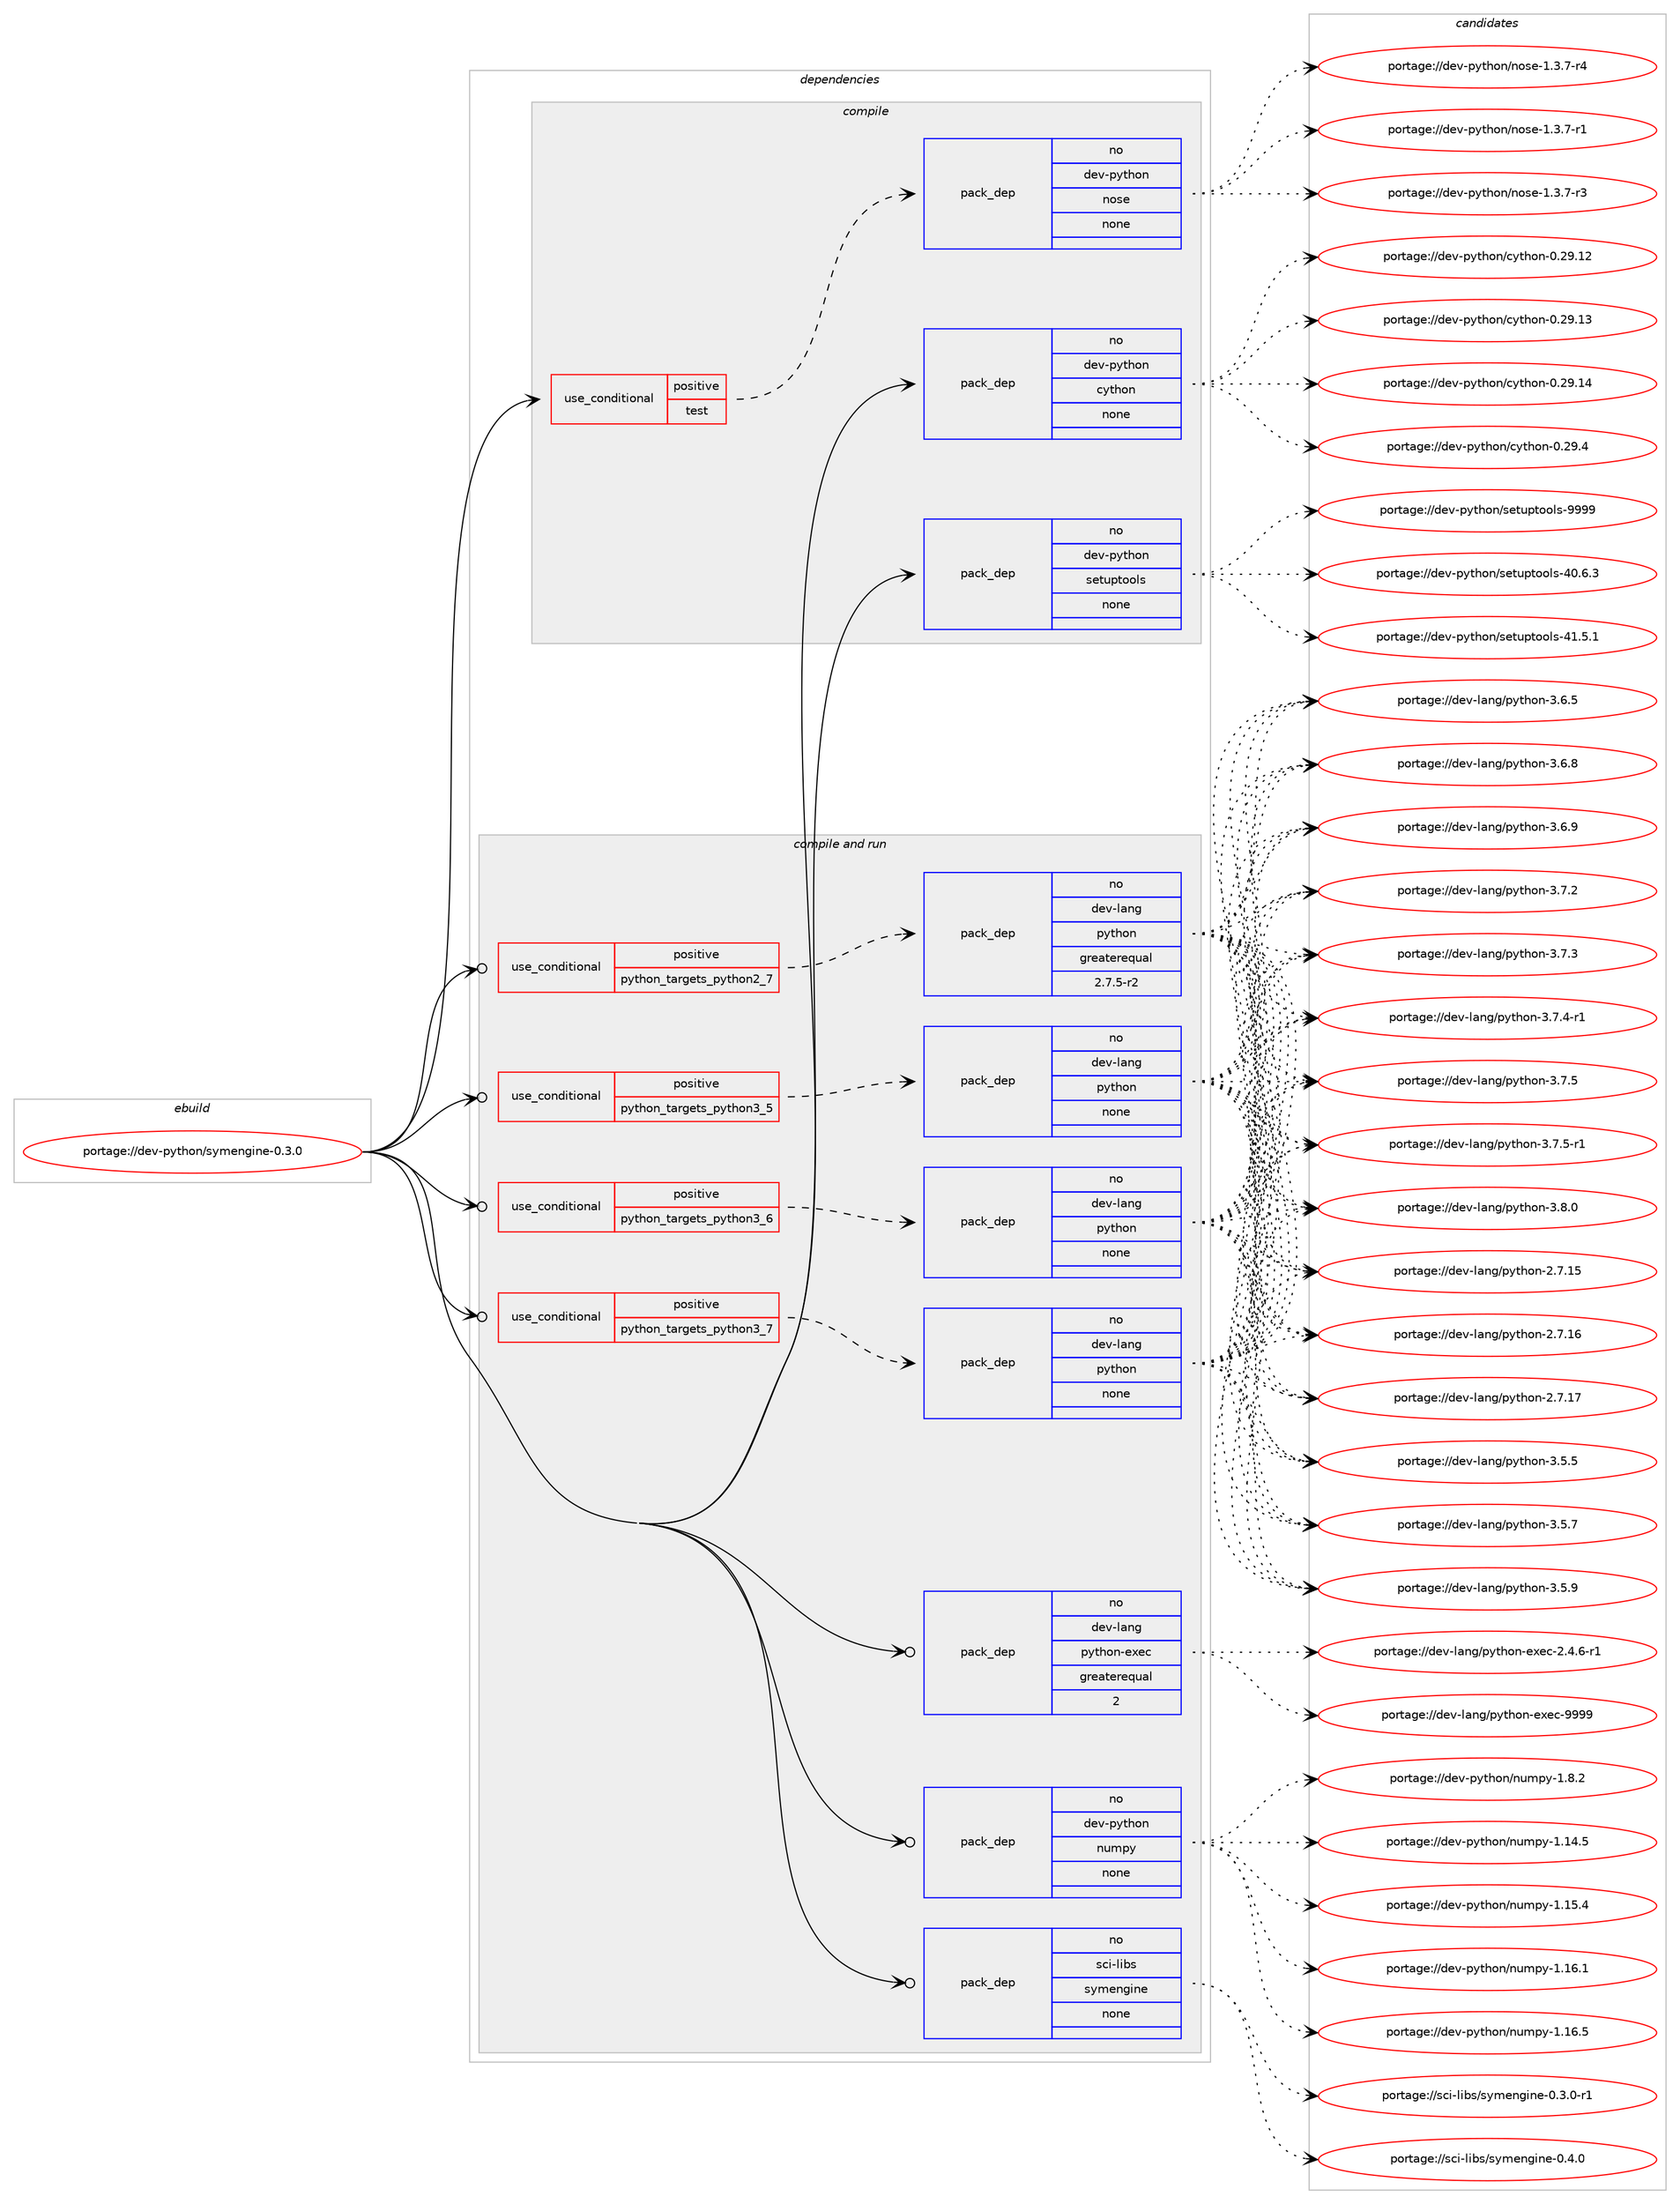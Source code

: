 digraph prolog {

# *************
# Graph options
# *************

newrank=true;
concentrate=true;
compound=true;
graph [rankdir=LR,fontname=Helvetica,fontsize=10,ranksep=1.5];#, ranksep=2.5, nodesep=0.2];
edge  [arrowhead=vee];
node  [fontname=Helvetica,fontsize=10];

# **********
# The ebuild
# **********

subgraph cluster_leftcol {
color=gray;
rank=same;
label=<<i>ebuild</i>>;
id [label="portage://dev-python/symengine-0.3.0", color=red, width=4, href="../dev-python/symengine-0.3.0.svg"];
}

# ****************
# The dependencies
# ****************

subgraph cluster_midcol {
color=gray;
label=<<i>dependencies</i>>;
subgraph cluster_compile {
fillcolor="#eeeeee";
style=filled;
label=<<i>compile</i>>;
subgraph cond39428 {
dependency174736 [label=<<TABLE BORDER="0" CELLBORDER="1" CELLSPACING="0" CELLPADDING="4"><TR><TD ROWSPAN="3" CELLPADDING="10">use_conditional</TD></TR><TR><TD>positive</TD></TR><TR><TD>test</TD></TR></TABLE>>, shape=none, color=red];
subgraph pack131904 {
dependency174737 [label=<<TABLE BORDER="0" CELLBORDER="1" CELLSPACING="0" CELLPADDING="4" WIDTH="220"><TR><TD ROWSPAN="6" CELLPADDING="30">pack_dep</TD></TR><TR><TD WIDTH="110">no</TD></TR><TR><TD>dev-python</TD></TR><TR><TD>nose</TD></TR><TR><TD>none</TD></TR><TR><TD></TD></TR></TABLE>>, shape=none, color=blue];
}
dependency174736:e -> dependency174737:w [weight=20,style="dashed",arrowhead="vee"];
}
id:e -> dependency174736:w [weight=20,style="solid",arrowhead="vee"];
subgraph pack131905 {
dependency174738 [label=<<TABLE BORDER="0" CELLBORDER="1" CELLSPACING="0" CELLPADDING="4" WIDTH="220"><TR><TD ROWSPAN="6" CELLPADDING="30">pack_dep</TD></TR><TR><TD WIDTH="110">no</TD></TR><TR><TD>dev-python</TD></TR><TR><TD>cython</TD></TR><TR><TD>none</TD></TR><TR><TD></TD></TR></TABLE>>, shape=none, color=blue];
}
id:e -> dependency174738:w [weight=20,style="solid",arrowhead="vee"];
subgraph pack131906 {
dependency174739 [label=<<TABLE BORDER="0" CELLBORDER="1" CELLSPACING="0" CELLPADDING="4" WIDTH="220"><TR><TD ROWSPAN="6" CELLPADDING="30">pack_dep</TD></TR><TR><TD WIDTH="110">no</TD></TR><TR><TD>dev-python</TD></TR><TR><TD>setuptools</TD></TR><TR><TD>none</TD></TR><TR><TD></TD></TR></TABLE>>, shape=none, color=blue];
}
id:e -> dependency174739:w [weight=20,style="solid",arrowhead="vee"];
}
subgraph cluster_compileandrun {
fillcolor="#eeeeee";
style=filled;
label=<<i>compile and run</i>>;
subgraph cond39429 {
dependency174740 [label=<<TABLE BORDER="0" CELLBORDER="1" CELLSPACING="0" CELLPADDING="4"><TR><TD ROWSPAN="3" CELLPADDING="10">use_conditional</TD></TR><TR><TD>positive</TD></TR><TR><TD>python_targets_python2_7</TD></TR></TABLE>>, shape=none, color=red];
subgraph pack131907 {
dependency174741 [label=<<TABLE BORDER="0" CELLBORDER="1" CELLSPACING="0" CELLPADDING="4" WIDTH="220"><TR><TD ROWSPAN="6" CELLPADDING="30">pack_dep</TD></TR><TR><TD WIDTH="110">no</TD></TR><TR><TD>dev-lang</TD></TR><TR><TD>python</TD></TR><TR><TD>greaterequal</TD></TR><TR><TD>2.7.5-r2</TD></TR></TABLE>>, shape=none, color=blue];
}
dependency174740:e -> dependency174741:w [weight=20,style="dashed",arrowhead="vee"];
}
id:e -> dependency174740:w [weight=20,style="solid",arrowhead="odotvee"];
subgraph cond39430 {
dependency174742 [label=<<TABLE BORDER="0" CELLBORDER="1" CELLSPACING="0" CELLPADDING="4"><TR><TD ROWSPAN="3" CELLPADDING="10">use_conditional</TD></TR><TR><TD>positive</TD></TR><TR><TD>python_targets_python3_5</TD></TR></TABLE>>, shape=none, color=red];
subgraph pack131908 {
dependency174743 [label=<<TABLE BORDER="0" CELLBORDER="1" CELLSPACING="0" CELLPADDING="4" WIDTH="220"><TR><TD ROWSPAN="6" CELLPADDING="30">pack_dep</TD></TR><TR><TD WIDTH="110">no</TD></TR><TR><TD>dev-lang</TD></TR><TR><TD>python</TD></TR><TR><TD>none</TD></TR><TR><TD></TD></TR></TABLE>>, shape=none, color=blue];
}
dependency174742:e -> dependency174743:w [weight=20,style="dashed",arrowhead="vee"];
}
id:e -> dependency174742:w [weight=20,style="solid",arrowhead="odotvee"];
subgraph cond39431 {
dependency174744 [label=<<TABLE BORDER="0" CELLBORDER="1" CELLSPACING="0" CELLPADDING="4"><TR><TD ROWSPAN="3" CELLPADDING="10">use_conditional</TD></TR><TR><TD>positive</TD></TR><TR><TD>python_targets_python3_6</TD></TR></TABLE>>, shape=none, color=red];
subgraph pack131909 {
dependency174745 [label=<<TABLE BORDER="0" CELLBORDER="1" CELLSPACING="0" CELLPADDING="4" WIDTH="220"><TR><TD ROWSPAN="6" CELLPADDING="30">pack_dep</TD></TR><TR><TD WIDTH="110">no</TD></TR><TR><TD>dev-lang</TD></TR><TR><TD>python</TD></TR><TR><TD>none</TD></TR><TR><TD></TD></TR></TABLE>>, shape=none, color=blue];
}
dependency174744:e -> dependency174745:w [weight=20,style="dashed",arrowhead="vee"];
}
id:e -> dependency174744:w [weight=20,style="solid",arrowhead="odotvee"];
subgraph cond39432 {
dependency174746 [label=<<TABLE BORDER="0" CELLBORDER="1" CELLSPACING="0" CELLPADDING="4"><TR><TD ROWSPAN="3" CELLPADDING="10">use_conditional</TD></TR><TR><TD>positive</TD></TR><TR><TD>python_targets_python3_7</TD></TR></TABLE>>, shape=none, color=red];
subgraph pack131910 {
dependency174747 [label=<<TABLE BORDER="0" CELLBORDER="1" CELLSPACING="0" CELLPADDING="4" WIDTH="220"><TR><TD ROWSPAN="6" CELLPADDING="30">pack_dep</TD></TR><TR><TD WIDTH="110">no</TD></TR><TR><TD>dev-lang</TD></TR><TR><TD>python</TD></TR><TR><TD>none</TD></TR><TR><TD></TD></TR></TABLE>>, shape=none, color=blue];
}
dependency174746:e -> dependency174747:w [weight=20,style="dashed",arrowhead="vee"];
}
id:e -> dependency174746:w [weight=20,style="solid",arrowhead="odotvee"];
subgraph pack131911 {
dependency174748 [label=<<TABLE BORDER="0" CELLBORDER="1" CELLSPACING="0" CELLPADDING="4" WIDTH="220"><TR><TD ROWSPAN="6" CELLPADDING="30">pack_dep</TD></TR><TR><TD WIDTH="110">no</TD></TR><TR><TD>dev-lang</TD></TR><TR><TD>python-exec</TD></TR><TR><TD>greaterequal</TD></TR><TR><TD>2</TD></TR></TABLE>>, shape=none, color=blue];
}
id:e -> dependency174748:w [weight=20,style="solid",arrowhead="odotvee"];
subgraph pack131912 {
dependency174749 [label=<<TABLE BORDER="0" CELLBORDER="1" CELLSPACING="0" CELLPADDING="4" WIDTH="220"><TR><TD ROWSPAN="6" CELLPADDING="30">pack_dep</TD></TR><TR><TD WIDTH="110">no</TD></TR><TR><TD>dev-python</TD></TR><TR><TD>numpy</TD></TR><TR><TD>none</TD></TR><TR><TD></TD></TR></TABLE>>, shape=none, color=blue];
}
id:e -> dependency174749:w [weight=20,style="solid",arrowhead="odotvee"];
subgraph pack131913 {
dependency174750 [label=<<TABLE BORDER="0" CELLBORDER="1" CELLSPACING="0" CELLPADDING="4" WIDTH="220"><TR><TD ROWSPAN="6" CELLPADDING="30">pack_dep</TD></TR><TR><TD WIDTH="110">no</TD></TR><TR><TD>sci-libs</TD></TR><TR><TD>symengine</TD></TR><TR><TD>none</TD></TR><TR><TD></TD></TR></TABLE>>, shape=none, color=blue];
}
id:e -> dependency174750:w [weight=20,style="solid",arrowhead="odotvee"];
}
subgraph cluster_run {
fillcolor="#eeeeee";
style=filled;
label=<<i>run</i>>;
}
}

# **************
# The candidates
# **************

subgraph cluster_choices {
rank=same;
color=gray;
label=<<i>candidates</i>>;

subgraph choice131904 {
color=black;
nodesep=1;
choiceportage10010111845112121116104111110471101111151014549465146554511449 [label="portage://dev-python/nose-1.3.7-r1", color=red, width=4,href="../dev-python/nose-1.3.7-r1.svg"];
choiceportage10010111845112121116104111110471101111151014549465146554511451 [label="portage://dev-python/nose-1.3.7-r3", color=red, width=4,href="../dev-python/nose-1.3.7-r3.svg"];
choiceportage10010111845112121116104111110471101111151014549465146554511452 [label="portage://dev-python/nose-1.3.7-r4", color=red, width=4,href="../dev-python/nose-1.3.7-r4.svg"];
dependency174737:e -> choiceportage10010111845112121116104111110471101111151014549465146554511449:w [style=dotted,weight="100"];
dependency174737:e -> choiceportage10010111845112121116104111110471101111151014549465146554511451:w [style=dotted,weight="100"];
dependency174737:e -> choiceportage10010111845112121116104111110471101111151014549465146554511452:w [style=dotted,weight="100"];
}
subgraph choice131905 {
color=black;
nodesep=1;
choiceportage1001011184511212111610411111047991211161041111104548465057464950 [label="portage://dev-python/cython-0.29.12", color=red, width=4,href="../dev-python/cython-0.29.12.svg"];
choiceportage1001011184511212111610411111047991211161041111104548465057464951 [label="portage://dev-python/cython-0.29.13", color=red, width=4,href="../dev-python/cython-0.29.13.svg"];
choiceportage1001011184511212111610411111047991211161041111104548465057464952 [label="portage://dev-python/cython-0.29.14", color=red, width=4,href="../dev-python/cython-0.29.14.svg"];
choiceportage10010111845112121116104111110479912111610411111045484650574652 [label="portage://dev-python/cython-0.29.4", color=red, width=4,href="../dev-python/cython-0.29.4.svg"];
dependency174738:e -> choiceportage1001011184511212111610411111047991211161041111104548465057464950:w [style=dotted,weight="100"];
dependency174738:e -> choiceportage1001011184511212111610411111047991211161041111104548465057464951:w [style=dotted,weight="100"];
dependency174738:e -> choiceportage1001011184511212111610411111047991211161041111104548465057464952:w [style=dotted,weight="100"];
dependency174738:e -> choiceportage10010111845112121116104111110479912111610411111045484650574652:w [style=dotted,weight="100"];
}
subgraph choice131906 {
color=black;
nodesep=1;
choiceportage100101118451121211161041111104711510111611711211611111110811545524846544651 [label="portage://dev-python/setuptools-40.6.3", color=red, width=4,href="../dev-python/setuptools-40.6.3.svg"];
choiceportage100101118451121211161041111104711510111611711211611111110811545524946534649 [label="portage://dev-python/setuptools-41.5.1", color=red, width=4,href="../dev-python/setuptools-41.5.1.svg"];
choiceportage10010111845112121116104111110471151011161171121161111111081154557575757 [label="portage://dev-python/setuptools-9999", color=red, width=4,href="../dev-python/setuptools-9999.svg"];
dependency174739:e -> choiceportage100101118451121211161041111104711510111611711211611111110811545524846544651:w [style=dotted,weight="100"];
dependency174739:e -> choiceportage100101118451121211161041111104711510111611711211611111110811545524946534649:w [style=dotted,weight="100"];
dependency174739:e -> choiceportage10010111845112121116104111110471151011161171121161111111081154557575757:w [style=dotted,weight="100"];
}
subgraph choice131907 {
color=black;
nodesep=1;
choiceportage10010111845108971101034711212111610411111045504655464953 [label="portage://dev-lang/python-2.7.15", color=red, width=4,href="../dev-lang/python-2.7.15.svg"];
choiceportage10010111845108971101034711212111610411111045504655464954 [label="portage://dev-lang/python-2.7.16", color=red, width=4,href="../dev-lang/python-2.7.16.svg"];
choiceportage10010111845108971101034711212111610411111045504655464955 [label="portage://dev-lang/python-2.7.17", color=red, width=4,href="../dev-lang/python-2.7.17.svg"];
choiceportage100101118451089711010347112121116104111110455146534653 [label="portage://dev-lang/python-3.5.5", color=red, width=4,href="../dev-lang/python-3.5.5.svg"];
choiceportage100101118451089711010347112121116104111110455146534655 [label="portage://dev-lang/python-3.5.7", color=red, width=4,href="../dev-lang/python-3.5.7.svg"];
choiceportage100101118451089711010347112121116104111110455146534657 [label="portage://dev-lang/python-3.5.9", color=red, width=4,href="../dev-lang/python-3.5.9.svg"];
choiceportage100101118451089711010347112121116104111110455146544653 [label="portage://dev-lang/python-3.6.5", color=red, width=4,href="../dev-lang/python-3.6.5.svg"];
choiceportage100101118451089711010347112121116104111110455146544656 [label="portage://dev-lang/python-3.6.8", color=red, width=4,href="../dev-lang/python-3.6.8.svg"];
choiceportage100101118451089711010347112121116104111110455146544657 [label="portage://dev-lang/python-3.6.9", color=red, width=4,href="../dev-lang/python-3.6.9.svg"];
choiceportage100101118451089711010347112121116104111110455146554650 [label="portage://dev-lang/python-3.7.2", color=red, width=4,href="../dev-lang/python-3.7.2.svg"];
choiceportage100101118451089711010347112121116104111110455146554651 [label="portage://dev-lang/python-3.7.3", color=red, width=4,href="../dev-lang/python-3.7.3.svg"];
choiceportage1001011184510897110103471121211161041111104551465546524511449 [label="portage://dev-lang/python-3.7.4-r1", color=red, width=4,href="../dev-lang/python-3.7.4-r1.svg"];
choiceportage100101118451089711010347112121116104111110455146554653 [label="portage://dev-lang/python-3.7.5", color=red, width=4,href="../dev-lang/python-3.7.5.svg"];
choiceportage1001011184510897110103471121211161041111104551465546534511449 [label="portage://dev-lang/python-3.7.5-r1", color=red, width=4,href="../dev-lang/python-3.7.5-r1.svg"];
choiceportage100101118451089711010347112121116104111110455146564648 [label="portage://dev-lang/python-3.8.0", color=red, width=4,href="../dev-lang/python-3.8.0.svg"];
dependency174741:e -> choiceportage10010111845108971101034711212111610411111045504655464953:w [style=dotted,weight="100"];
dependency174741:e -> choiceportage10010111845108971101034711212111610411111045504655464954:w [style=dotted,weight="100"];
dependency174741:e -> choiceportage10010111845108971101034711212111610411111045504655464955:w [style=dotted,weight="100"];
dependency174741:e -> choiceportage100101118451089711010347112121116104111110455146534653:w [style=dotted,weight="100"];
dependency174741:e -> choiceportage100101118451089711010347112121116104111110455146534655:w [style=dotted,weight="100"];
dependency174741:e -> choiceportage100101118451089711010347112121116104111110455146534657:w [style=dotted,weight="100"];
dependency174741:e -> choiceportage100101118451089711010347112121116104111110455146544653:w [style=dotted,weight="100"];
dependency174741:e -> choiceportage100101118451089711010347112121116104111110455146544656:w [style=dotted,weight="100"];
dependency174741:e -> choiceportage100101118451089711010347112121116104111110455146544657:w [style=dotted,weight="100"];
dependency174741:e -> choiceportage100101118451089711010347112121116104111110455146554650:w [style=dotted,weight="100"];
dependency174741:e -> choiceportage100101118451089711010347112121116104111110455146554651:w [style=dotted,weight="100"];
dependency174741:e -> choiceportage1001011184510897110103471121211161041111104551465546524511449:w [style=dotted,weight="100"];
dependency174741:e -> choiceportage100101118451089711010347112121116104111110455146554653:w [style=dotted,weight="100"];
dependency174741:e -> choiceportage1001011184510897110103471121211161041111104551465546534511449:w [style=dotted,weight="100"];
dependency174741:e -> choiceportage100101118451089711010347112121116104111110455146564648:w [style=dotted,weight="100"];
}
subgraph choice131908 {
color=black;
nodesep=1;
choiceportage10010111845108971101034711212111610411111045504655464953 [label="portage://dev-lang/python-2.7.15", color=red, width=4,href="../dev-lang/python-2.7.15.svg"];
choiceportage10010111845108971101034711212111610411111045504655464954 [label="portage://dev-lang/python-2.7.16", color=red, width=4,href="../dev-lang/python-2.7.16.svg"];
choiceportage10010111845108971101034711212111610411111045504655464955 [label="portage://dev-lang/python-2.7.17", color=red, width=4,href="../dev-lang/python-2.7.17.svg"];
choiceportage100101118451089711010347112121116104111110455146534653 [label="portage://dev-lang/python-3.5.5", color=red, width=4,href="../dev-lang/python-3.5.5.svg"];
choiceportage100101118451089711010347112121116104111110455146534655 [label="portage://dev-lang/python-3.5.7", color=red, width=4,href="../dev-lang/python-3.5.7.svg"];
choiceportage100101118451089711010347112121116104111110455146534657 [label="portage://dev-lang/python-3.5.9", color=red, width=4,href="../dev-lang/python-3.5.9.svg"];
choiceportage100101118451089711010347112121116104111110455146544653 [label="portage://dev-lang/python-3.6.5", color=red, width=4,href="../dev-lang/python-3.6.5.svg"];
choiceportage100101118451089711010347112121116104111110455146544656 [label="portage://dev-lang/python-3.6.8", color=red, width=4,href="../dev-lang/python-3.6.8.svg"];
choiceportage100101118451089711010347112121116104111110455146544657 [label="portage://dev-lang/python-3.6.9", color=red, width=4,href="../dev-lang/python-3.6.9.svg"];
choiceportage100101118451089711010347112121116104111110455146554650 [label="portage://dev-lang/python-3.7.2", color=red, width=4,href="../dev-lang/python-3.7.2.svg"];
choiceportage100101118451089711010347112121116104111110455146554651 [label="portage://dev-lang/python-3.7.3", color=red, width=4,href="../dev-lang/python-3.7.3.svg"];
choiceportage1001011184510897110103471121211161041111104551465546524511449 [label="portage://dev-lang/python-3.7.4-r1", color=red, width=4,href="../dev-lang/python-3.7.4-r1.svg"];
choiceportage100101118451089711010347112121116104111110455146554653 [label="portage://dev-lang/python-3.7.5", color=red, width=4,href="../dev-lang/python-3.7.5.svg"];
choiceportage1001011184510897110103471121211161041111104551465546534511449 [label="portage://dev-lang/python-3.7.5-r1", color=red, width=4,href="../dev-lang/python-3.7.5-r1.svg"];
choiceportage100101118451089711010347112121116104111110455146564648 [label="portage://dev-lang/python-3.8.0", color=red, width=4,href="../dev-lang/python-3.8.0.svg"];
dependency174743:e -> choiceportage10010111845108971101034711212111610411111045504655464953:w [style=dotted,weight="100"];
dependency174743:e -> choiceportage10010111845108971101034711212111610411111045504655464954:w [style=dotted,weight="100"];
dependency174743:e -> choiceportage10010111845108971101034711212111610411111045504655464955:w [style=dotted,weight="100"];
dependency174743:e -> choiceportage100101118451089711010347112121116104111110455146534653:w [style=dotted,weight="100"];
dependency174743:e -> choiceportage100101118451089711010347112121116104111110455146534655:w [style=dotted,weight="100"];
dependency174743:e -> choiceportage100101118451089711010347112121116104111110455146534657:w [style=dotted,weight="100"];
dependency174743:e -> choiceportage100101118451089711010347112121116104111110455146544653:w [style=dotted,weight="100"];
dependency174743:e -> choiceportage100101118451089711010347112121116104111110455146544656:w [style=dotted,weight="100"];
dependency174743:e -> choiceportage100101118451089711010347112121116104111110455146544657:w [style=dotted,weight="100"];
dependency174743:e -> choiceportage100101118451089711010347112121116104111110455146554650:w [style=dotted,weight="100"];
dependency174743:e -> choiceportage100101118451089711010347112121116104111110455146554651:w [style=dotted,weight="100"];
dependency174743:e -> choiceportage1001011184510897110103471121211161041111104551465546524511449:w [style=dotted,weight="100"];
dependency174743:e -> choiceportage100101118451089711010347112121116104111110455146554653:w [style=dotted,weight="100"];
dependency174743:e -> choiceportage1001011184510897110103471121211161041111104551465546534511449:w [style=dotted,weight="100"];
dependency174743:e -> choiceportage100101118451089711010347112121116104111110455146564648:w [style=dotted,weight="100"];
}
subgraph choice131909 {
color=black;
nodesep=1;
choiceportage10010111845108971101034711212111610411111045504655464953 [label="portage://dev-lang/python-2.7.15", color=red, width=4,href="../dev-lang/python-2.7.15.svg"];
choiceportage10010111845108971101034711212111610411111045504655464954 [label="portage://dev-lang/python-2.7.16", color=red, width=4,href="../dev-lang/python-2.7.16.svg"];
choiceportage10010111845108971101034711212111610411111045504655464955 [label="portage://dev-lang/python-2.7.17", color=red, width=4,href="../dev-lang/python-2.7.17.svg"];
choiceportage100101118451089711010347112121116104111110455146534653 [label="portage://dev-lang/python-3.5.5", color=red, width=4,href="../dev-lang/python-3.5.5.svg"];
choiceportage100101118451089711010347112121116104111110455146534655 [label="portage://dev-lang/python-3.5.7", color=red, width=4,href="../dev-lang/python-3.5.7.svg"];
choiceportage100101118451089711010347112121116104111110455146534657 [label="portage://dev-lang/python-3.5.9", color=red, width=4,href="../dev-lang/python-3.5.9.svg"];
choiceportage100101118451089711010347112121116104111110455146544653 [label="portage://dev-lang/python-3.6.5", color=red, width=4,href="../dev-lang/python-3.6.5.svg"];
choiceportage100101118451089711010347112121116104111110455146544656 [label="portage://dev-lang/python-3.6.8", color=red, width=4,href="../dev-lang/python-3.6.8.svg"];
choiceportage100101118451089711010347112121116104111110455146544657 [label="portage://dev-lang/python-3.6.9", color=red, width=4,href="../dev-lang/python-3.6.9.svg"];
choiceportage100101118451089711010347112121116104111110455146554650 [label="portage://dev-lang/python-3.7.2", color=red, width=4,href="../dev-lang/python-3.7.2.svg"];
choiceportage100101118451089711010347112121116104111110455146554651 [label="portage://dev-lang/python-3.7.3", color=red, width=4,href="../dev-lang/python-3.7.3.svg"];
choiceportage1001011184510897110103471121211161041111104551465546524511449 [label="portage://dev-lang/python-3.7.4-r1", color=red, width=4,href="../dev-lang/python-3.7.4-r1.svg"];
choiceportage100101118451089711010347112121116104111110455146554653 [label="portage://dev-lang/python-3.7.5", color=red, width=4,href="../dev-lang/python-3.7.5.svg"];
choiceportage1001011184510897110103471121211161041111104551465546534511449 [label="portage://dev-lang/python-3.7.5-r1", color=red, width=4,href="../dev-lang/python-3.7.5-r1.svg"];
choiceportage100101118451089711010347112121116104111110455146564648 [label="portage://dev-lang/python-3.8.0", color=red, width=4,href="../dev-lang/python-3.8.0.svg"];
dependency174745:e -> choiceportage10010111845108971101034711212111610411111045504655464953:w [style=dotted,weight="100"];
dependency174745:e -> choiceportage10010111845108971101034711212111610411111045504655464954:w [style=dotted,weight="100"];
dependency174745:e -> choiceportage10010111845108971101034711212111610411111045504655464955:w [style=dotted,weight="100"];
dependency174745:e -> choiceportage100101118451089711010347112121116104111110455146534653:w [style=dotted,weight="100"];
dependency174745:e -> choiceportage100101118451089711010347112121116104111110455146534655:w [style=dotted,weight="100"];
dependency174745:e -> choiceportage100101118451089711010347112121116104111110455146534657:w [style=dotted,weight="100"];
dependency174745:e -> choiceportage100101118451089711010347112121116104111110455146544653:w [style=dotted,weight="100"];
dependency174745:e -> choiceportage100101118451089711010347112121116104111110455146544656:w [style=dotted,weight="100"];
dependency174745:e -> choiceportage100101118451089711010347112121116104111110455146544657:w [style=dotted,weight="100"];
dependency174745:e -> choiceportage100101118451089711010347112121116104111110455146554650:w [style=dotted,weight="100"];
dependency174745:e -> choiceportage100101118451089711010347112121116104111110455146554651:w [style=dotted,weight="100"];
dependency174745:e -> choiceportage1001011184510897110103471121211161041111104551465546524511449:w [style=dotted,weight="100"];
dependency174745:e -> choiceportage100101118451089711010347112121116104111110455146554653:w [style=dotted,weight="100"];
dependency174745:e -> choiceportage1001011184510897110103471121211161041111104551465546534511449:w [style=dotted,weight="100"];
dependency174745:e -> choiceportage100101118451089711010347112121116104111110455146564648:w [style=dotted,weight="100"];
}
subgraph choice131910 {
color=black;
nodesep=1;
choiceportage10010111845108971101034711212111610411111045504655464953 [label="portage://dev-lang/python-2.7.15", color=red, width=4,href="../dev-lang/python-2.7.15.svg"];
choiceportage10010111845108971101034711212111610411111045504655464954 [label="portage://dev-lang/python-2.7.16", color=red, width=4,href="../dev-lang/python-2.7.16.svg"];
choiceportage10010111845108971101034711212111610411111045504655464955 [label="portage://dev-lang/python-2.7.17", color=red, width=4,href="../dev-lang/python-2.7.17.svg"];
choiceportage100101118451089711010347112121116104111110455146534653 [label="portage://dev-lang/python-3.5.5", color=red, width=4,href="../dev-lang/python-3.5.5.svg"];
choiceportage100101118451089711010347112121116104111110455146534655 [label="portage://dev-lang/python-3.5.7", color=red, width=4,href="../dev-lang/python-3.5.7.svg"];
choiceportage100101118451089711010347112121116104111110455146534657 [label="portage://dev-lang/python-3.5.9", color=red, width=4,href="../dev-lang/python-3.5.9.svg"];
choiceportage100101118451089711010347112121116104111110455146544653 [label="portage://dev-lang/python-3.6.5", color=red, width=4,href="../dev-lang/python-3.6.5.svg"];
choiceportage100101118451089711010347112121116104111110455146544656 [label="portage://dev-lang/python-3.6.8", color=red, width=4,href="../dev-lang/python-3.6.8.svg"];
choiceportage100101118451089711010347112121116104111110455146544657 [label="portage://dev-lang/python-3.6.9", color=red, width=4,href="../dev-lang/python-3.6.9.svg"];
choiceportage100101118451089711010347112121116104111110455146554650 [label="portage://dev-lang/python-3.7.2", color=red, width=4,href="../dev-lang/python-3.7.2.svg"];
choiceportage100101118451089711010347112121116104111110455146554651 [label="portage://dev-lang/python-3.7.3", color=red, width=4,href="../dev-lang/python-3.7.3.svg"];
choiceportage1001011184510897110103471121211161041111104551465546524511449 [label="portage://dev-lang/python-3.7.4-r1", color=red, width=4,href="../dev-lang/python-3.7.4-r1.svg"];
choiceportage100101118451089711010347112121116104111110455146554653 [label="portage://dev-lang/python-3.7.5", color=red, width=4,href="../dev-lang/python-3.7.5.svg"];
choiceportage1001011184510897110103471121211161041111104551465546534511449 [label="portage://dev-lang/python-3.7.5-r1", color=red, width=4,href="../dev-lang/python-3.7.5-r1.svg"];
choiceportage100101118451089711010347112121116104111110455146564648 [label="portage://dev-lang/python-3.8.0", color=red, width=4,href="../dev-lang/python-3.8.0.svg"];
dependency174747:e -> choiceportage10010111845108971101034711212111610411111045504655464953:w [style=dotted,weight="100"];
dependency174747:e -> choiceportage10010111845108971101034711212111610411111045504655464954:w [style=dotted,weight="100"];
dependency174747:e -> choiceportage10010111845108971101034711212111610411111045504655464955:w [style=dotted,weight="100"];
dependency174747:e -> choiceportage100101118451089711010347112121116104111110455146534653:w [style=dotted,weight="100"];
dependency174747:e -> choiceportage100101118451089711010347112121116104111110455146534655:w [style=dotted,weight="100"];
dependency174747:e -> choiceportage100101118451089711010347112121116104111110455146534657:w [style=dotted,weight="100"];
dependency174747:e -> choiceportage100101118451089711010347112121116104111110455146544653:w [style=dotted,weight="100"];
dependency174747:e -> choiceportage100101118451089711010347112121116104111110455146544656:w [style=dotted,weight="100"];
dependency174747:e -> choiceportage100101118451089711010347112121116104111110455146544657:w [style=dotted,weight="100"];
dependency174747:e -> choiceportage100101118451089711010347112121116104111110455146554650:w [style=dotted,weight="100"];
dependency174747:e -> choiceportage100101118451089711010347112121116104111110455146554651:w [style=dotted,weight="100"];
dependency174747:e -> choiceportage1001011184510897110103471121211161041111104551465546524511449:w [style=dotted,weight="100"];
dependency174747:e -> choiceportage100101118451089711010347112121116104111110455146554653:w [style=dotted,weight="100"];
dependency174747:e -> choiceportage1001011184510897110103471121211161041111104551465546534511449:w [style=dotted,weight="100"];
dependency174747:e -> choiceportage100101118451089711010347112121116104111110455146564648:w [style=dotted,weight="100"];
}
subgraph choice131911 {
color=black;
nodesep=1;
choiceportage10010111845108971101034711212111610411111045101120101994550465246544511449 [label="portage://dev-lang/python-exec-2.4.6-r1", color=red, width=4,href="../dev-lang/python-exec-2.4.6-r1.svg"];
choiceportage10010111845108971101034711212111610411111045101120101994557575757 [label="portage://dev-lang/python-exec-9999", color=red, width=4,href="../dev-lang/python-exec-9999.svg"];
dependency174748:e -> choiceportage10010111845108971101034711212111610411111045101120101994550465246544511449:w [style=dotted,weight="100"];
dependency174748:e -> choiceportage10010111845108971101034711212111610411111045101120101994557575757:w [style=dotted,weight="100"];
}
subgraph choice131912 {
color=black;
nodesep=1;
choiceportage100101118451121211161041111104711011710911212145494649524653 [label="portage://dev-python/numpy-1.14.5", color=red, width=4,href="../dev-python/numpy-1.14.5.svg"];
choiceportage100101118451121211161041111104711011710911212145494649534652 [label="portage://dev-python/numpy-1.15.4", color=red, width=4,href="../dev-python/numpy-1.15.4.svg"];
choiceportage100101118451121211161041111104711011710911212145494649544649 [label="portage://dev-python/numpy-1.16.1", color=red, width=4,href="../dev-python/numpy-1.16.1.svg"];
choiceportage100101118451121211161041111104711011710911212145494649544653 [label="portage://dev-python/numpy-1.16.5", color=red, width=4,href="../dev-python/numpy-1.16.5.svg"];
choiceportage1001011184511212111610411111047110117109112121454946564650 [label="portage://dev-python/numpy-1.8.2", color=red, width=4,href="../dev-python/numpy-1.8.2.svg"];
dependency174749:e -> choiceportage100101118451121211161041111104711011710911212145494649524653:w [style=dotted,weight="100"];
dependency174749:e -> choiceportage100101118451121211161041111104711011710911212145494649534652:w [style=dotted,weight="100"];
dependency174749:e -> choiceportage100101118451121211161041111104711011710911212145494649544649:w [style=dotted,weight="100"];
dependency174749:e -> choiceportage100101118451121211161041111104711011710911212145494649544653:w [style=dotted,weight="100"];
dependency174749:e -> choiceportage1001011184511212111610411111047110117109112121454946564650:w [style=dotted,weight="100"];
}
subgraph choice131913 {
color=black;
nodesep=1;
choiceportage115991054510810598115471151211091011101031051101014548465146484511449 [label="portage://sci-libs/symengine-0.3.0-r1", color=red, width=4,href="../sci-libs/symengine-0.3.0-r1.svg"];
choiceportage11599105451081059811547115121109101110103105110101454846524648 [label="portage://sci-libs/symengine-0.4.0", color=red, width=4,href="../sci-libs/symengine-0.4.0.svg"];
dependency174750:e -> choiceportage115991054510810598115471151211091011101031051101014548465146484511449:w [style=dotted,weight="100"];
dependency174750:e -> choiceportage11599105451081059811547115121109101110103105110101454846524648:w [style=dotted,weight="100"];
}
}

}

